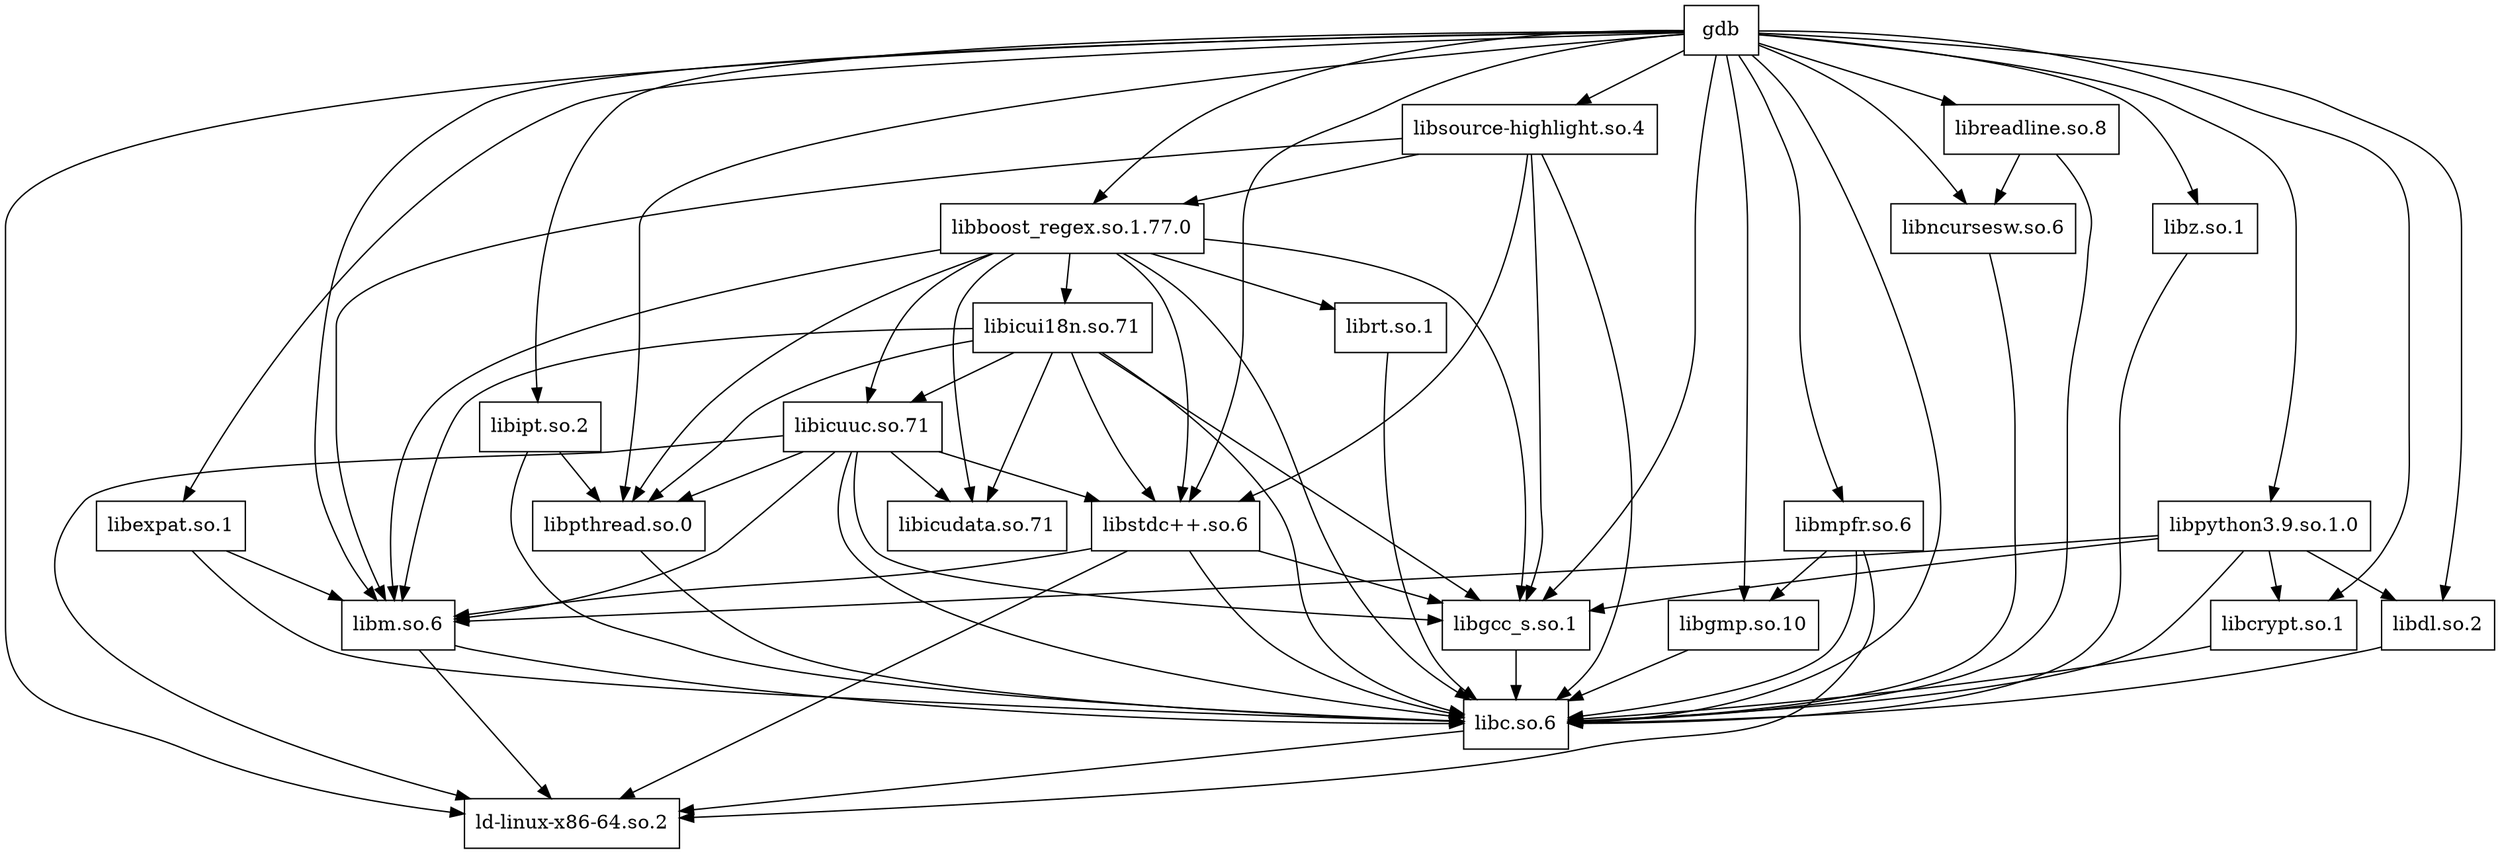 // generated with $ ./fig-4-mk.bash
digraph {
  node [shape=rect];
  "gdb" -> "ld-linux-x86-64.so.2"
  "gdb" -> "libboost_regex.so.1.77.0"
  "gdb" -> "libcrypt.so.1"
  "gdb" -> "libc.so.6"
  "gdb" -> "libdl.so.2"
  "gdb" -> "libexpat.so.1"
  "gdb" -> "libgcc_s.so.1"
  "gdb" -> "libgmp.so.10"
  "gdb" -> "libipt.so.2"
  "gdb" -> "libmpfr.so.6"
  "gdb" -> "libm.so.6"
  "gdb" -> "libncursesw.so.6"
  "gdb" -> "libpthread.so.0"
  "gdb" -> "libpython3.9.so.1.0"
  "gdb" -> "libreadline.so.8"
  "gdb" -> "libsource-highlight.so.4"
  "gdb" -> "libstdc++.so.6"
  "gdb" -> "libz.so.1"
  "libboost_regex.so.1.77.0" -> "libc.so.6"
  "libboost_regex.so.1.77.0" -> "libgcc_s.so.1"
  "libboost_regex.so.1.77.0" -> "libicudata.so.71"
  "libboost_regex.so.1.77.0" -> "libicui18n.so.71"
  "libboost_regex.so.1.77.0" -> "libicuuc.so.71"
  "libboost_regex.so.1.77.0" -> "libm.so.6"
  "libboost_regex.so.1.77.0" -> "libpthread.so.0"
  "libboost_regex.so.1.77.0" -> "librt.so.1"
  "libboost_regex.so.1.77.0" -> "libstdc++.so.6"
  "libcrypt.so.1" -> "libc.so.6"
  "libc.so.6" -> "ld-linux-x86-64.so.2"
  "libdl.so.2" -> "libc.so.6"
  "libexpat.so.1" -> "libc.so.6"
  "libexpat.so.1" -> "libm.so.6"
  "libgcc_s.so.1" -> "libc.so.6"
  "libgmp.so.10" -> "libc.so.6"
  "libicui18n.so.71" -> "libc.so.6"
  "libicui18n.so.71" -> "libgcc_s.so.1"
  "libicui18n.so.71" -> "libicudata.so.71"
  "libicui18n.so.71" -> "libicuuc.so.71"
  "libicui18n.so.71" -> "libm.so.6"
  "libicui18n.so.71" -> "libpthread.so.0"
  "libicui18n.so.71" -> "libstdc++.so.6"
  "libicuuc.so.71" -> "ld-linux-x86-64.so.2"
  "libicuuc.so.71" -> "libc.so.6"
  "libicuuc.so.71" -> "libgcc_s.so.1"
  "libicuuc.so.71" -> "libicudata.so.71"
  "libicuuc.so.71" -> "libm.so.6"
  "libicuuc.so.71" -> "libpthread.so.0"
  "libicuuc.so.71" -> "libstdc++.so.6"
  "libipt.so.2" -> "libc.so.6"
  "libipt.so.2" -> "libpthread.so.0"
  "libmpfr.so.6" -> "ld-linux-x86-64.so.2"
  "libmpfr.so.6" -> "libc.so.6"
  "libmpfr.so.6" -> "libgmp.so.10"
  "libm.so.6" -> "ld-linux-x86-64.so.2"
  "libm.so.6" -> "libc.so.6"
  "libncursesw.so.6" -> "libc.so.6"
  "libpthread.so.0" -> "libc.so.6"
  "libpython3.9.so.1.0" -> "libcrypt.so.1"
  "libpython3.9.so.1.0" -> "libc.so.6"
  "libpython3.9.so.1.0" -> "libdl.so.2"
  "libpython3.9.so.1.0" -> "libgcc_s.so.1"
  "libpython3.9.so.1.0" -> "libm.so.6"
  "libreadline.so.8" -> "libc.so.6"
  "libreadline.so.8" -> "libncursesw.so.6"
  "librt.so.1" -> "libc.so.6"
  "libsource-highlight.so.4" -> "libboost_regex.so.1.77.0"
  "libsource-highlight.so.4" -> "libc.so.6"
  "libsource-highlight.so.4" -> "libgcc_s.so.1"
  "libsource-highlight.so.4" -> "libm.so.6"
  "libsource-highlight.so.4" -> "libstdc++.so.6"
  "libstdc++.so.6" -> "ld-linux-x86-64.so.2"
  "libstdc++.so.6" -> "libc.so.6"
  "libstdc++.so.6" -> "libgcc_s.so.1"
  "libstdc++.so.6" -> "libm.so.6"
  "libz.so.1" -> "libc.so.6"
}
